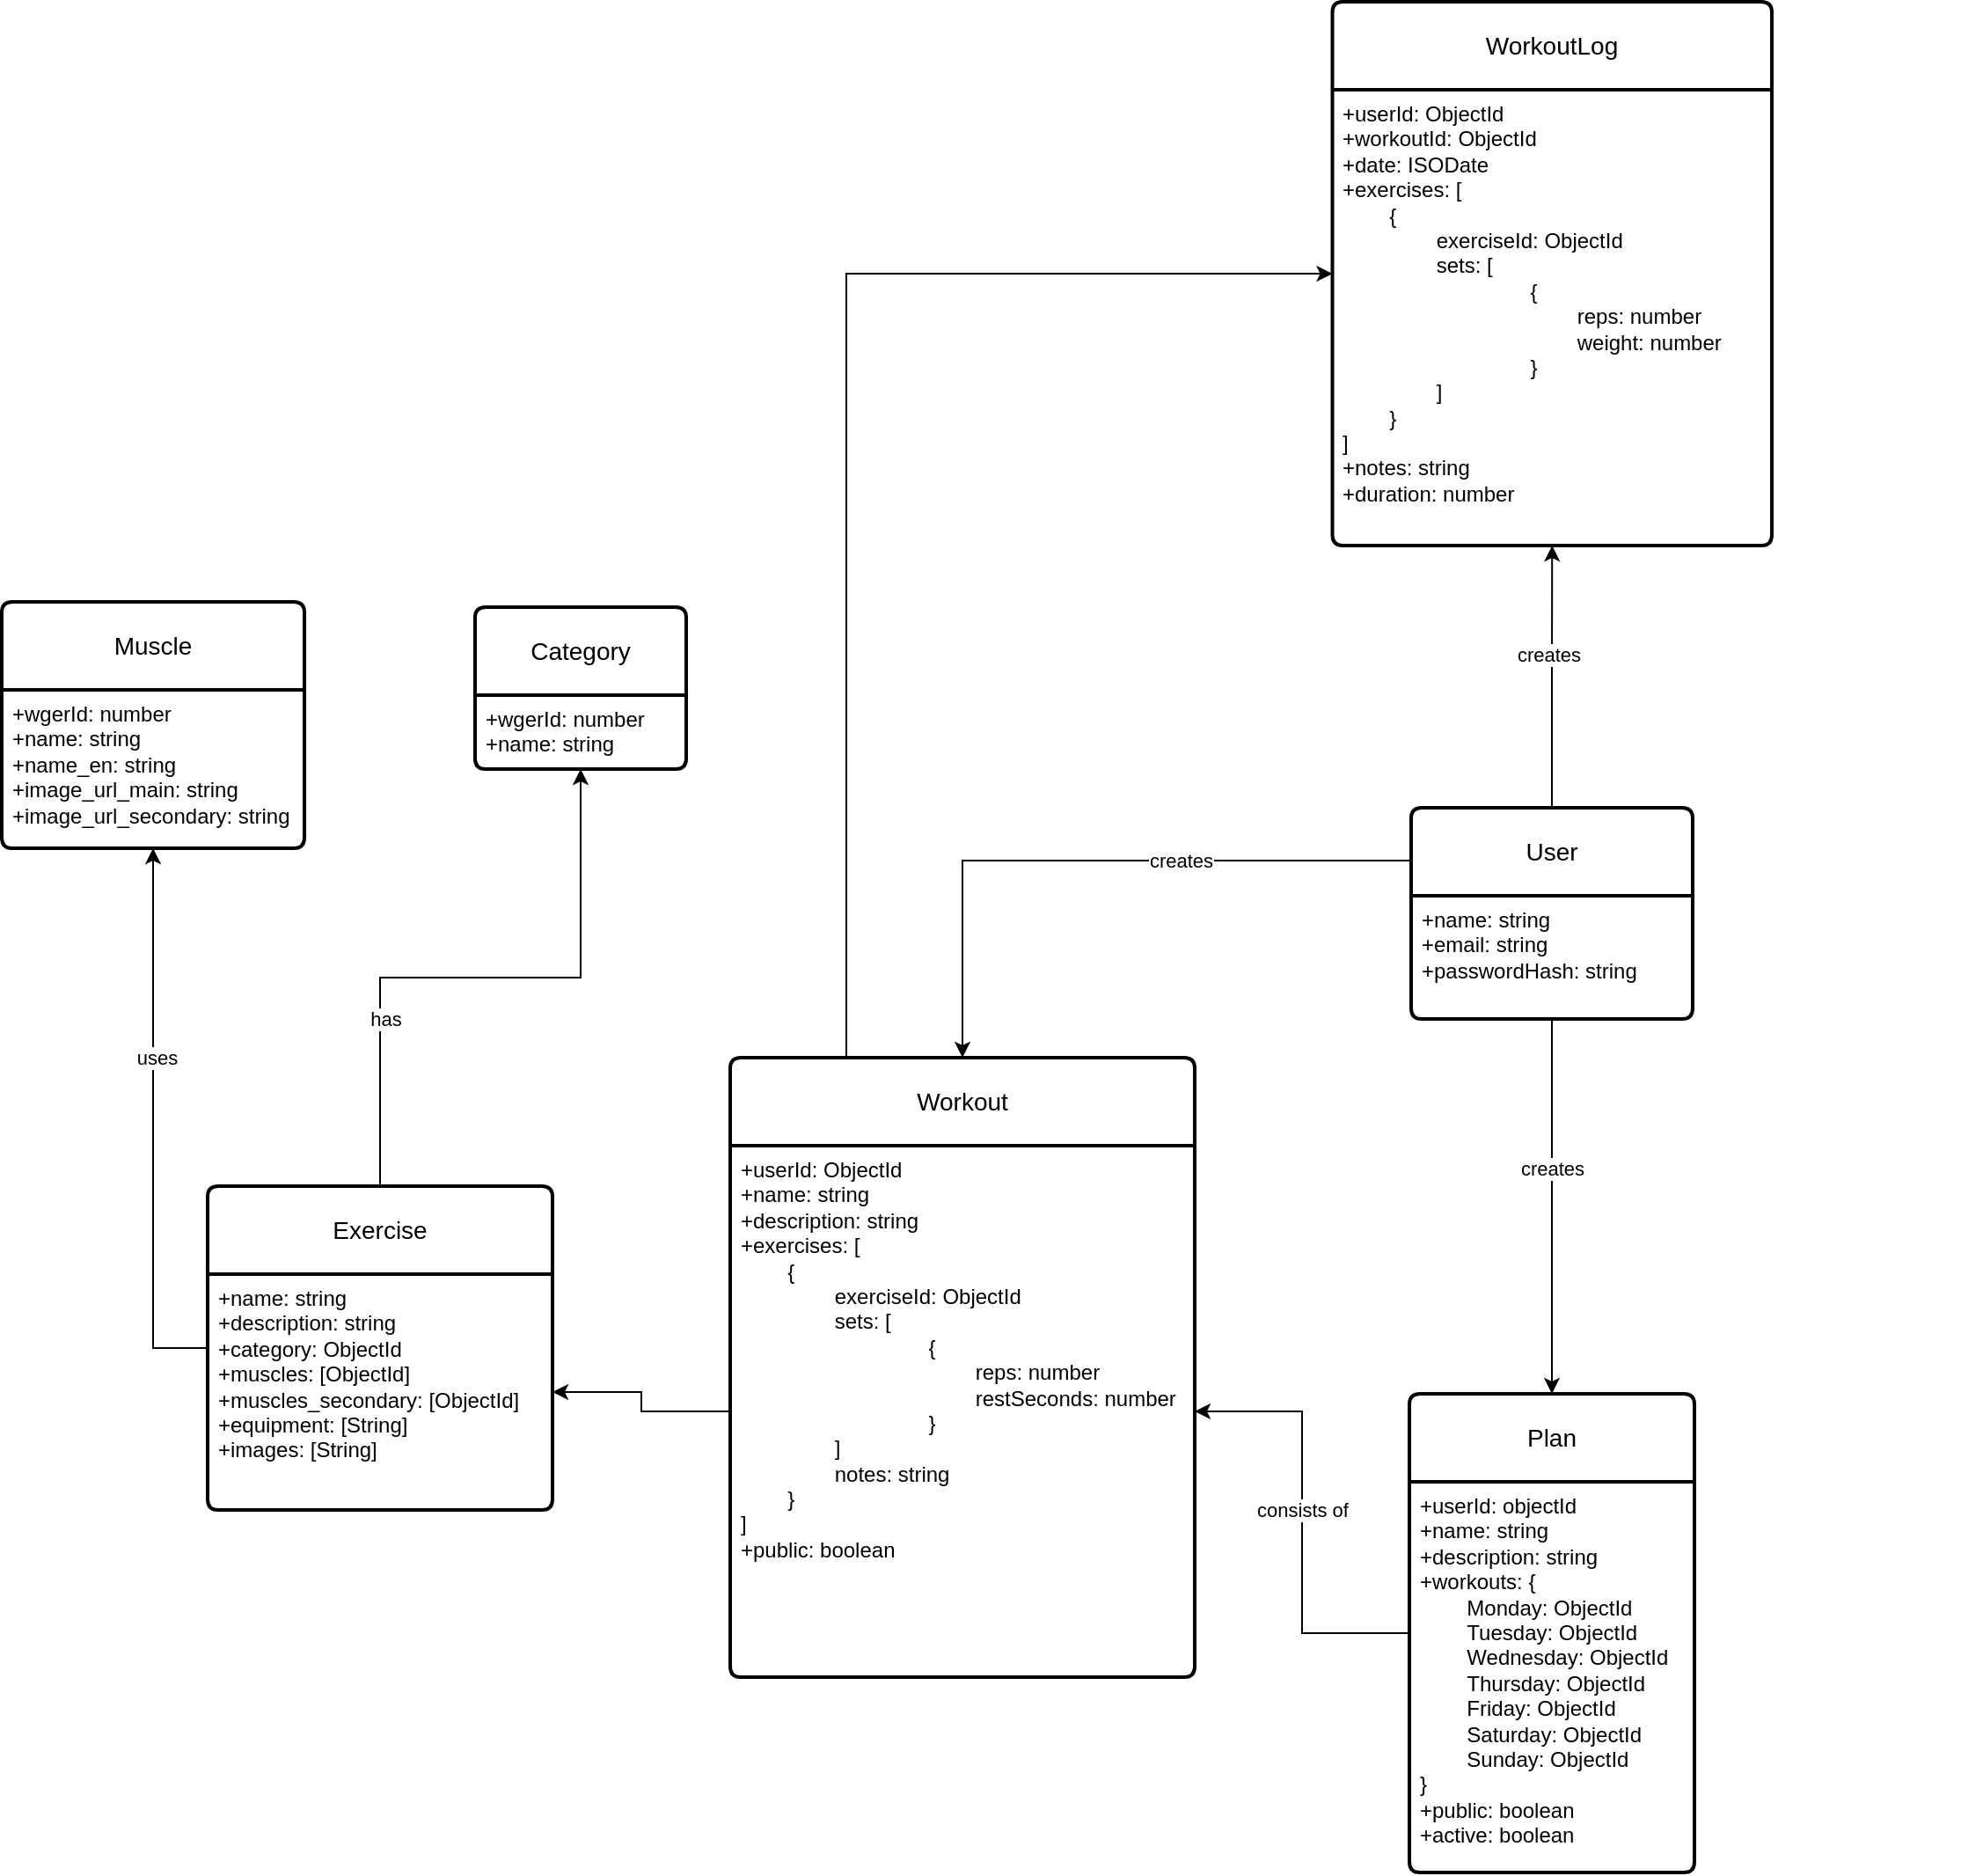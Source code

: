 <mxfile version="26.0.11">
  <diagram name="Page-1" id="3LRHitcUM4Oeom8DKzKB">
    <mxGraphModel dx="2858" dy="2000" grid="0" gridSize="10" guides="1" tooltips="1" connect="1" arrows="1" fold="1" page="0" pageScale="1" pageWidth="850" pageHeight="1100" math="0" shadow="0">
      <root>
        <mxCell id="0" />
        <mxCell id="1" parent="0" />
        <mxCell id="rzMTMSKrY00pKHR1B3_i-31" style="edgeStyle=orthogonalEdgeStyle;rounded=0;orthogonalLoop=1;jettySize=auto;html=1;exitX=0.5;exitY=0;exitDx=0;exitDy=0;entryX=0.5;entryY=1;entryDx=0;entryDy=0;" edge="1" parent="1" source="rzMTMSKrY00pKHR1B3_i-5" target="rzMTMSKrY00pKHR1B3_i-14">
          <mxGeometry relative="1" as="geometry" />
        </mxCell>
        <mxCell id="rzMTMSKrY00pKHR1B3_i-32" value="creates" style="edgeLabel;html=1;align=center;verticalAlign=middle;resizable=0;points=[];" vertex="1" connectable="0" parent="rzMTMSKrY00pKHR1B3_i-31">
          <mxGeometry x="0.164" y="2" relative="1" as="geometry">
            <mxPoint as="offset" />
          </mxGeometry>
        </mxCell>
        <mxCell id="rzMTMSKrY00pKHR1B3_i-5" value="User" style="swimlane;childLayout=stackLayout;horizontal=1;startSize=50;horizontalStack=0;rounded=1;fontSize=14;fontStyle=0;strokeWidth=2;resizeParent=0;resizeLast=1;shadow=0;dashed=0;align=center;arcSize=4;whiteSpace=wrap;html=1;" vertex="1" parent="1">
          <mxGeometry x="-650" y="94" width="160" height="120" as="geometry" />
        </mxCell>
        <mxCell id="rzMTMSKrY00pKHR1B3_i-6" value="+name: string&lt;div&gt;+email: string&lt;br&gt;+passwordHash: string&lt;/div&gt;" style="align=left;strokeColor=none;fillColor=none;spacingLeft=4;fontSize=12;verticalAlign=top;resizable=0;rotatable=0;part=1;html=1;" vertex="1" parent="rzMTMSKrY00pKHR1B3_i-5">
          <mxGeometry y="50" width="160" height="70" as="geometry" />
        </mxCell>
        <mxCell id="rzMTMSKrY00pKHR1B3_i-29" style="edgeStyle=orthogonalEdgeStyle;rounded=0;orthogonalLoop=1;jettySize=auto;html=1;exitX=0;exitY=0.5;exitDx=0;exitDy=0;entryX=1;entryY=0.5;entryDx=0;entryDy=0;" edge="1" parent="1" source="rzMTMSKrY00pKHR1B3_i-7" target="rzMTMSKrY00pKHR1B3_i-12">
          <mxGeometry relative="1" as="geometry" />
        </mxCell>
        <mxCell id="rzMTMSKrY00pKHR1B3_i-30" value="consists of" style="edgeLabel;html=1;align=center;verticalAlign=middle;resizable=0;points=[];" vertex="1" connectable="0" parent="rzMTMSKrY00pKHR1B3_i-29">
          <mxGeometry x="0.104" y="3" relative="1" as="geometry">
            <mxPoint x="3" y="6" as="offset" />
          </mxGeometry>
        </mxCell>
        <mxCell id="rzMTMSKrY00pKHR1B3_i-7" value="Plan" style="swimlane;childLayout=stackLayout;horizontal=1;startSize=50;horizontalStack=0;rounded=1;fontSize=14;fontStyle=0;strokeWidth=2;resizeParent=0;resizeLast=1;shadow=0;dashed=0;align=center;arcSize=4;whiteSpace=wrap;html=1;" vertex="1" parent="1">
          <mxGeometry x="-651" y="427" width="162" height="272" as="geometry" />
        </mxCell>
        <mxCell id="rzMTMSKrY00pKHR1B3_i-8" value="+userId: objectId&lt;br&gt;+name: string&amp;nbsp;&lt;div&gt;+description: string&lt;br&gt;&lt;div&gt;+workouts: {&lt;/div&gt;&lt;div&gt;&lt;span style=&quot;white-space: pre;&quot;&gt;&#x9;&lt;/span&gt;Monday: ObjectId&lt;br&gt;&lt;/div&gt;&lt;div&gt;&lt;span style=&quot;white-space: pre;&quot;&gt;&#x9;&lt;/span&gt;Tuesday: ObjectId&lt;br&gt;&lt;/div&gt;&lt;div&gt;&lt;span style=&quot;white-space: pre;&quot;&gt;&#x9;&lt;/span&gt;Wednesday: ObjectId&lt;br&gt;&lt;/div&gt;&lt;div&gt;&lt;span style=&quot;white-space: pre;&quot;&gt;&#x9;&lt;/span&gt;Thursday: ObjectId&lt;br&gt;&lt;/div&gt;&lt;div&gt;&lt;span style=&quot;white-space: pre;&quot;&gt;&#x9;&lt;/span&gt;Friday: ObjectId&lt;br&gt;&lt;/div&gt;&lt;div&gt;&lt;span style=&quot;white-space: pre;&quot;&gt;&#x9;&lt;/span&gt;Saturday: ObjectId&lt;br&gt;&lt;/div&gt;&lt;div&gt;&lt;span style=&quot;white-space: pre;&quot;&gt;&#x9;&lt;/span&gt;Sunday: ObjectId&lt;br&gt;&lt;/div&gt;&lt;div&gt;}&lt;/div&gt;&lt;div&gt;+public: boolean&lt;/div&gt;&lt;/div&gt;&lt;div&gt;+active: boolean&lt;/div&gt;" style="align=left;strokeColor=none;fillColor=none;spacingLeft=4;fontSize=12;verticalAlign=top;resizable=0;rotatable=0;part=1;html=1;" vertex="1" parent="rzMTMSKrY00pKHR1B3_i-7">
          <mxGeometry y="50" width="162" height="222" as="geometry" />
        </mxCell>
        <mxCell id="rzMTMSKrY00pKHR1B3_i-53" style="edgeStyle=orthogonalEdgeStyle;rounded=0;orthogonalLoop=1;jettySize=auto;html=1;exitX=0.25;exitY=0;exitDx=0;exitDy=0;entryX=0;entryY=0.5;entryDx=0;entryDy=0;" edge="1" parent="1" source="rzMTMSKrY00pKHR1B3_i-11" target="rzMTMSKrY00pKHR1B3_i-13">
          <mxGeometry relative="1" as="geometry" />
        </mxCell>
        <mxCell id="rzMTMSKrY00pKHR1B3_i-11" value="Workout" style="swimlane;childLayout=stackLayout;horizontal=1;startSize=50;horizontalStack=0;rounded=1;fontSize=14;fontStyle=0;strokeWidth=2;resizeParent=0;resizeLast=1;shadow=0;dashed=0;align=center;arcSize=4;whiteSpace=wrap;html=1;" vertex="1" parent="1">
          <mxGeometry x="-1037" y="236" width="264" height="352" as="geometry" />
        </mxCell>
        <mxCell id="rzMTMSKrY00pKHR1B3_i-12" value="+userId: ObjectId&lt;br&gt;+name: string&lt;br&gt;+description: string&lt;div&gt;+exercises: [&lt;/div&gt;&lt;div&gt;&lt;span style=&quot;white-space: pre;&quot;&gt;&#x9;&lt;/span&gt;{&lt;/div&gt;&lt;div&gt;&lt;span style=&quot;white-space: pre;&quot;&gt;&#x9;&lt;/span&gt;&lt;span style=&quot;white-space: pre;&quot;&gt;&#x9;&lt;/span&gt;exerciseId: ObjectId&lt;br&gt;&lt;/div&gt;&lt;div&gt;&lt;span style=&quot;white-space: pre;&quot;&gt;&#x9;&lt;/span&gt;&lt;span style=&quot;white-space: pre;&quot;&gt;&#x9;&lt;/span&gt;sets: [&lt;span style=&quot;white-space: pre;&quot;&gt;&#x9;&lt;/span&gt;&lt;/div&gt;&lt;div&gt;&lt;span style=&quot;white-space: pre;&quot;&gt;&#x9;&lt;/span&gt;&lt;span style=&quot;white-space: pre;&quot;&gt;&#x9;&lt;/span&gt;&lt;span style=&quot;white-space: pre;&quot;&gt;&#x9;&lt;/span&gt;&lt;span style=&quot;white-space: pre;&quot;&gt;&#x9;&lt;/span&gt;{&lt;br&gt;&lt;/div&gt;&lt;div&gt;&lt;span style=&quot;background-color: transparent; color: light-dark(rgb(0, 0, 0), rgb(255, 255, 255));&quot;&gt;&lt;span style=&quot;white-space: pre;&quot;&gt;&#x9;&lt;/span&gt;&lt;span style=&quot;white-space: pre;&quot;&gt;&#x9;&lt;/span&gt;&lt;span style=&quot;white-space: pre;&quot;&gt;&#x9;&lt;/span&gt;&lt;span style=&quot;white-space: pre;&quot;&gt;&#x9;&lt;span style=&quot;white-space: pre;&quot;&gt;&#x9;&lt;/span&gt;&lt;/span&gt;reps: number&lt;/span&gt;&lt;/div&gt;&lt;div&gt;&lt;span style=&quot;white-space: pre;&quot;&gt;&#x9;&lt;/span&gt;&lt;span style=&quot;white-space: pre;&quot;&gt;&#x9;&lt;span style=&quot;white-space: pre;&quot;&gt;&#x9;&lt;/span&gt;&lt;span style=&quot;white-space: pre;&quot;&gt;&#x9;&lt;span style=&quot;white-space: pre;&quot;&gt;&#x9;&lt;/span&gt;&lt;/span&gt;&lt;/span&gt;restSeconds: number&lt;/div&gt;&lt;div&gt;&lt;span style=&quot;white-space: pre;&quot;&gt;&#x9;&lt;/span&gt;&lt;span style=&quot;white-space: pre;&quot;&gt;&#x9;&lt;/span&gt;&lt;span style=&quot;white-space: pre;&quot;&gt;&#x9;&lt;/span&gt;&lt;span style=&quot;white-space: pre;&quot;&gt;&#x9;&lt;/span&gt;}&lt;br&gt;&lt;/div&gt;&lt;div&gt;&lt;span style=&quot;white-space: pre;&quot;&gt;&#x9;&lt;/span&gt;&lt;span style=&quot;white-space: pre;&quot;&gt;&#x9;&lt;/span&gt;]&lt;br&gt;&lt;/div&gt;&lt;div&gt;&lt;span style=&quot;white-space: pre;&quot;&gt;&#x9;&lt;/span&gt;&lt;span style=&quot;white-space: pre;&quot;&gt;&#x9;&lt;/span&gt;notes: string&lt;br&gt;&lt;/div&gt;&lt;div&gt;&lt;span style=&quot;white-space: pre;&quot;&gt;&#x9;&lt;/span&gt;}&lt;br&gt;&lt;/div&gt;&lt;div&gt;]&lt;/div&gt;&lt;div&gt;+public: boolean&lt;/div&gt;" style="align=left;strokeColor=none;fillColor=none;spacingLeft=4;fontSize=12;verticalAlign=top;resizable=0;rotatable=0;part=1;html=1;" vertex="1" parent="rzMTMSKrY00pKHR1B3_i-11">
          <mxGeometry y="50" width="264" height="302" as="geometry" />
        </mxCell>
        <mxCell id="rzMTMSKrY00pKHR1B3_i-13" value="WorkoutLog" style="swimlane;childLayout=stackLayout;horizontal=1;startSize=50;horizontalStack=0;rounded=1;fontSize=14;fontStyle=0;strokeWidth=2;resizeParent=0;resizeLast=1;shadow=0;dashed=0;align=center;arcSize=4;whiteSpace=wrap;html=1;" vertex="1" parent="1">
          <mxGeometry x="-694.75" y="-364" width="249.75" height="309" as="geometry" />
        </mxCell>
        <mxCell id="rzMTMSKrY00pKHR1B3_i-14" value="+userId: ObjectId&lt;div&gt;+workoutId: ObjectId&lt;br&gt;+date: ISODate&lt;br&gt;+exercises: [&lt;div&gt;&lt;span style=&quot;white-space: pre;&quot;&gt;&#x9;&lt;/span&gt;{&lt;/div&gt;&lt;div&gt;&lt;span style=&quot;white-space: pre;&quot;&gt;&#x9;&lt;/span&gt;&lt;span style=&quot;white-space: pre;&quot;&gt;&#x9;&lt;/span&gt;exerciseId: ObjectId&lt;br&gt;&lt;/div&gt;&lt;div&gt;&lt;span style=&quot;white-space: pre;&quot;&gt;&#x9;&lt;/span&gt;&lt;span style=&quot;white-space: pre;&quot;&gt;&#x9;&lt;/span&gt;sets: [&lt;br&gt;&lt;/div&gt;&lt;div&gt;&lt;span style=&quot;white-space: pre;&quot;&gt;&#x9;&lt;/span&gt;&lt;span style=&quot;white-space: pre;&quot;&gt;&#x9;&lt;span style=&quot;white-space: pre;&quot;&gt;&#x9;&lt;span style=&quot;white-space: pre;&quot;&gt;&#x9;&lt;/span&gt;&lt;/span&gt;{ &lt;/span&gt;&lt;/div&gt;&lt;div&gt;&lt;span style=&quot;white-space: pre;&quot;&gt;&#x9;&lt;/span&gt;&lt;span style=&quot;white-space: pre;&quot;&gt;&#x9;&lt;/span&gt;&lt;span style=&quot;white-space: pre;&quot;&gt;&#x9;&lt;/span&gt;&lt;span style=&quot;white-space: pre;&quot;&gt;&#x9;&lt;/span&gt;&lt;span style=&quot;white-space: pre;&quot;&gt;&#x9;&lt;/span&gt;&lt;span style=&quot;white-space-collapse: preserve; background-color: transparent; color: light-dark(rgb(0, 0, 0), rgb(255, 255, 255));&quot;&gt;reps: number&lt;/span&gt;&lt;br&gt;&lt;/div&gt;&lt;div&gt;&lt;span style=&quot;white-space: pre;&quot;&gt;&lt;span style=&quot;white-space: pre;&quot;&gt;&#x9;&lt;/span&gt;&lt;span style=&quot;white-space: pre;&quot;&gt;&#x9;&lt;/span&gt;&lt;span style=&quot;white-space: pre;&quot;&gt;&#x9;&lt;/span&gt;&lt;span style=&quot;white-space: pre;&quot;&gt;&#x9;&lt;span style=&quot;white-space: pre;&quot;&gt;&#x9;&lt;/span&gt;&lt;/span&gt;weight: number&lt;/span&gt;&lt;span style=&quot;white-space-collapse: preserve; background-color: transparent; color: light-dark(rgb(0, 0, 0), rgb(255, 255, 255));&quot;&gt;&#x9;&lt;/span&gt;&lt;span style=&quot;white-space-collapse: preserve; background-color: transparent; color: light-dark(rgb(0, 0, 0), rgb(255, 255, 255));&quot;&gt;&#x9;&lt;/span&gt;&lt;span style=&quot;white-space-collapse: preserve; background-color: transparent; color: light-dark(rgb(0, 0, 0), rgb(255, 255, 255));&quot;&gt;&#x9;&lt;/span&gt;&lt;span style=&quot;white-space-collapse: preserve; background-color: transparent; color: light-dark(rgb(0, 0, 0), rgb(255, 255, 255));&quot;&gt;&#x9;&lt;/span&gt;&lt;span style=&quot;white-space-collapse: preserve; background-color: transparent; color: light-dark(rgb(0, 0, 0), rgb(255, 255, 255));&quot;&gt;&#x9;&lt;/span&gt;&lt;span style=&quot;white-space-collapse: preserve; background-color: transparent; color: light-dark(rgb(0, 0, 0), rgb(255, 255, 255));&quot;&gt; &lt;/span&gt;&lt;/div&gt;&lt;div&gt;&lt;/div&gt;&lt;div&gt;&lt;span style=&quot;background-color: transparent; color: light-dark(rgb(0, 0, 0), rgb(255, 255, 255)); white-space-collapse: preserve;&quot;&gt;&#x9;&lt;/span&gt;&lt;span style=&quot;background-color: transparent; color: light-dark(rgb(0, 0, 0), rgb(255, 255, 255)); white-space-collapse: preserve;&quot;&gt;&#x9;&lt;/span&gt;&lt;span style=&quot;background-color: transparent; color: light-dark(rgb(0, 0, 0), rgb(255, 255, 255)); white-space-collapse: preserve;&quot;&gt;&#x9;&lt;/span&gt;&lt;span style=&quot;background-color: transparent; color: light-dark(rgb(0, 0, 0), rgb(255, 255, 255)); white-space-collapse: preserve;&quot;&gt;&#x9;&lt;/span&gt;&lt;span style=&quot;background-color: transparent; color: light-dark(rgb(0, 0, 0), rgb(255, 255, 255)); white-space-collapse: preserve;&quot;&gt;}&lt;/span&gt;&lt;/div&gt;&lt;div&gt;&lt;/div&gt;&lt;div&gt;&lt;/div&gt;&lt;div&gt;&lt;span style=&quot;background-color: transparent; color: light-dark(rgb(0, 0, 0), rgb(255, 255, 255)); white-space-collapse: preserve;&quot;&gt;&#x9;&lt;/span&gt;&lt;span style=&quot;background-color: transparent; color: light-dark(rgb(0, 0, 0), rgb(255, 255, 255)); white-space-collapse: preserve;&quot;&gt;&#x9;&lt;/span&gt;&lt;span style=&quot;background-color: transparent; color: light-dark(rgb(0, 0, 0), rgb(255, 255, 255));&quot;&gt;]&lt;/span&gt;&lt;/div&gt;&lt;div&gt;&lt;span style=&quot;white-space: pre;&quot;&gt;&#x9;&lt;/span&gt;}&lt;br&gt;&lt;/div&gt;&lt;div&gt;]&lt;/div&gt;&lt;div&gt;+notes: string&lt;/div&gt;&lt;/div&gt;&lt;div&gt;+duration: number&lt;/div&gt;" style="align=left;strokeColor=none;fillColor=none;spacingLeft=4;fontSize=12;verticalAlign=top;resizable=0;rotatable=0;part=1;html=1;" vertex="1" parent="rzMTMSKrY00pKHR1B3_i-13">
          <mxGeometry y="50" width="249.75" height="259" as="geometry" />
        </mxCell>
        <mxCell id="rzMTMSKrY00pKHR1B3_i-22" style="edgeStyle=orthogonalEdgeStyle;rounded=0;orthogonalLoop=1;jettySize=auto;html=1;exitX=0.5;exitY=1;exitDx=0;exitDy=0;entryX=0.5;entryY=0;entryDx=0;entryDy=0;" edge="1" parent="1" source="rzMTMSKrY00pKHR1B3_i-6" target="rzMTMSKrY00pKHR1B3_i-7">
          <mxGeometry relative="1" as="geometry" />
        </mxCell>
        <mxCell id="rzMTMSKrY00pKHR1B3_i-28" value="creates" style="edgeLabel;html=1;align=center;verticalAlign=middle;resizable=0;points=[];" vertex="1" connectable="0" parent="rzMTMSKrY00pKHR1B3_i-22">
          <mxGeometry x="-0.203" relative="1" as="geometry">
            <mxPoint as="offset" />
          </mxGeometry>
        </mxCell>
        <mxCell id="rzMTMSKrY00pKHR1B3_i-24" style="edgeStyle=orthogonalEdgeStyle;rounded=0;orthogonalLoop=1;jettySize=auto;html=1;exitX=0;exitY=0;exitDx=0;exitDy=0;entryX=0.5;entryY=0;entryDx=0;entryDy=0;" edge="1" parent="1" source="rzMTMSKrY00pKHR1B3_i-6" target="rzMTMSKrY00pKHR1B3_i-11">
          <mxGeometry relative="1" as="geometry" />
        </mxCell>
        <mxCell id="rzMTMSKrY00pKHR1B3_i-26" value="creates" style="edgeLabel;html=1;align=center;verticalAlign=middle;resizable=0;points=[];" vertex="1" connectable="0" parent="rzMTMSKrY00pKHR1B3_i-24">
          <mxGeometry x="-0.216" relative="1" as="geometry">
            <mxPoint as="offset" />
          </mxGeometry>
        </mxCell>
        <mxCell id="rzMTMSKrY00pKHR1B3_i-48" style="edgeStyle=orthogonalEdgeStyle;rounded=0;orthogonalLoop=1;jettySize=auto;html=1;exitX=0.5;exitY=0;exitDx=0;exitDy=0;entryX=0.5;entryY=1;entryDx=0;entryDy=0;" edge="1" parent="1" source="rzMTMSKrY00pKHR1B3_i-38" target="rzMTMSKrY00pKHR1B3_i-42">
          <mxGeometry relative="1" as="geometry" />
        </mxCell>
        <mxCell id="rzMTMSKrY00pKHR1B3_i-51" value="has" style="edgeLabel;html=1;align=center;verticalAlign=middle;resizable=0;points=[];" vertex="1" connectable="0" parent="rzMTMSKrY00pKHR1B3_i-48">
          <mxGeometry x="-0.458" y="-3" relative="1" as="geometry">
            <mxPoint as="offset" />
          </mxGeometry>
        </mxCell>
        <mxCell id="rzMTMSKrY00pKHR1B3_i-49" style="edgeStyle=orthogonalEdgeStyle;rounded=0;orthogonalLoop=1;jettySize=auto;html=1;exitX=0;exitY=0.5;exitDx=0;exitDy=0;entryX=0.5;entryY=1;entryDx=0;entryDy=0;" edge="1" parent="1" source="rzMTMSKrY00pKHR1B3_i-38" target="rzMTMSKrY00pKHR1B3_i-44">
          <mxGeometry relative="1" as="geometry" />
        </mxCell>
        <mxCell id="rzMTMSKrY00pKHR1B3_i-50" value="uses" style="edgeLabel;html=1;align=center;verticalAlign=middle;resizable=0;points=[];" vertex="1" connectable="0" parent="rzMTMSKrY00pKHR1B3_i-49">
          <mxGeometry x="0.248" y="-2" relative="1" as="geometry">
            <mxPoint as="offset" />
          </mxGeometry>
        </mxCell>
        <mxCell id="rzMTMSKrY00pKHR1B3_i-38" value="Exercise" style="swimlane;childLayout=stackLayout;horizontal=1;startSize=50;horizontalStack=0;rounded=1;fontSize=14;fontStyle=0;strokeWidth=2;resizeParent=0;resizeLast=1;shadow=0;dashed=0;align=center;arcSize=4;whiteSpace=wrap;html=1;" vertex="1" parent="1">
          <mxGeometry x="-1334" y="309" width="196" height="184" as="geometry" />
        </mxCell>
        <mxCell id="rzMTMSKrY00pKHR1B3_i-39" value="+name: string&lt;br&gt;+description: string&lt;br&gt;&lt;div&gt;+category: ObjectId&lt;/div&gt;&lt;div&gt;+muscles: [ObjectId]&lt;/div&gt;&lt;div&gt;+muscles_secondary: [ObjectId]&lt;/div&gt;&lt;div&gt;+equipment: [String]&lt;/div&gt;&lt;div&gt;+images: [String]&lt;/div&gt;" style="align=left;strokeColor=none;fillColor=none;spacingLeft=4;fontSize=12;verticalAlign=top;resizable=0;rotatable=0;part=1;html=1;" vertex="1" parent="rzMTMSKrY00pKHR1B3_i-38">
          <mxGeometry y="50" width="196" height="134" as="geometry" />
        </mxCell>
        <mxCell id="rzMTMSKrY00pKHR1B3_i-41" value="Category" style="swimlane;childLayout=stackLayout;horizontal=1;startSize=50;horizontalStack=0;rounded=1;fontSize=14;fontStyle=0;strokeWidth=2;resizeParent=0;resizeLast=1;shadow=0;dashed=0;align=center;arcSize=4;whiteSpace=wrap;html=1;" vertex="1" parent="1">
          <mxGeometry x="-1182" y="-20" width="120" height="92" as="geometry" />
        </mxCell>
        <mxCell id="rzMTMSKrY00pKHR1B3_i-42" value="&lt;div&gt;+wgerId: number&lt;/div&gt;&lt;div&gt;+name: string&lt;/div&gt;" style="align=left;strokeColor=none;fillColor=none;spacingLeft=4;fontSize=12;verticalAlign=top;resizable=0;rotatable=0;part=1;html=1;" vertex="1" parent="rzMTMSKrY00pKHR1B3_i-41">
          <mxGeometry y="50" width="120" height="42" as="geometry" />
        </mxCell>
        <mxCell id="rzMTMSKrY00pKHR1B3_i-43" value="Muscle" style="swimlane;childLayout=stackLayout;horizontal=1;startSize=50;horizontalStack=0;rounded=1;fontSize=14;fontStyle=0;strokeWidth=2;resizeParent=0;resizeLast=1;shadow=0;dashed=0;align=center;arcSize=4;whiteSpace=wrap;html=1;" vertex="1" parent="1">
          <mxGeometry x="-1451" y="-23" width="172" height="140" as="geometry" />
        </mxCell>
        <mxCell id="rzMTMSKrY00pKHR1B3_i-44" value="&lt;div&gt;+wgerId: number&lt;/div&gt;+name: string&lt;div&gt;+name_en: string&lt;/div&gt;&lt;div&gt;+image_url_main: string&lt;/div&gt;&lt;div&gt;+image_url_secondary: string&amp;nbsp;&lt;/div&gt;" style="align=left;strokeColor=none;fillColor=none;spacingLeft=4;fontSize=12;verticalAlign=top;resizable=0;rotatable=0;part=1;html=1;" vertex="1" parent="rzMTMSKrY00pKHR1B3_i-43">
          <mxGeometry y="50" width="172" height="90" as="geometry" />
        </mxCell>
        <mxCell id="rzMTMSKrY00pKHR1B3_i-52" style="edgeStyle=orthogonalEdgeStyle;rounded=0;orthogonalLoop=1;jettySize=auto;html=1;exitX=0;exitY=0.5;exitDx=0;exitDy=0;entryX=1;entryY=0.5;entryDx=0;entryDy=0;" edge="1" parent="1" source="rzMTMSKrY00pKHR1B3_i-12" target="rzMTMSKrY00pKHR1B3_i-39">
          <mxGeometry relative="1" as="geometry" />
        </mxCell>
      </root>
    </mxGraphModel>
  </diagram>
</mxfile>
